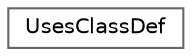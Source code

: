 digraph "Graphical Class Hierarchy"
{
 // INTERACTIVE_SVG=YES
 // LATEX_PDF_SIZE
  bgcolor="transparent";
  edge [fontname=Helvetica,fontsize=10,labelfontname=Helvetica,labelfontsize=10];
  node [fontname=Helvetica,fontsize=10,shape=box,height=0.2,width=0.4];
  rankdir="LR";
  Node0 [label="UsesClassDef",height=0.2,width=0.4,color="grey40", fillcolor="white", style="filled",URL="$d1/d59/struct_uses_class_def.html",tooltip="Class that contains information about a usage relation."];
}
